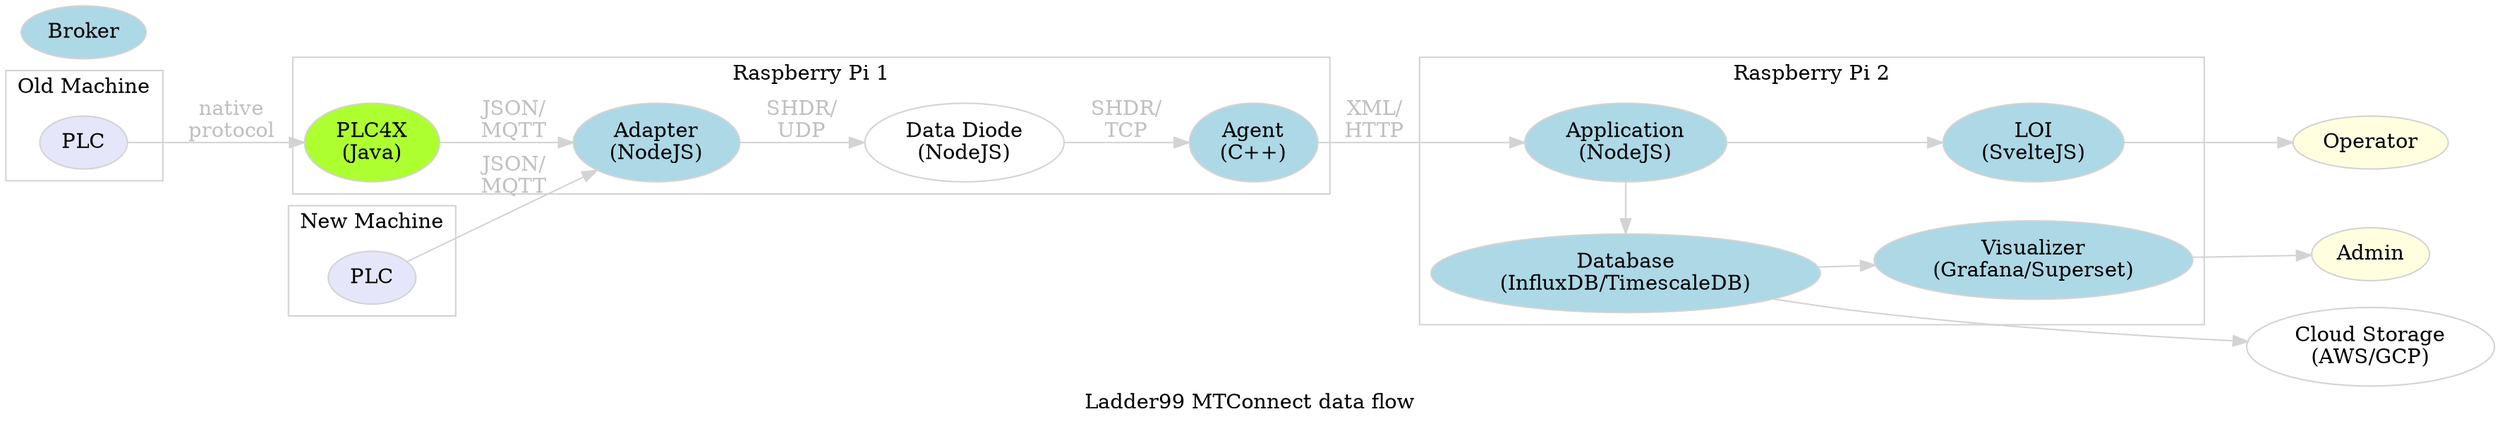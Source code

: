 digraph "ladder99-adapter" {

  // styles
  graph [ label="Ladder99 MTConnect data flow"; color=lightgray ];
  node [ color=lightgray; fillcolor=lightblue; style=filled ];
  edge [ color=lightgray, fontcolor=gray ];
  rankdir=LR; // left-to-right

  // nodes
  PLC1 [ fillcolor=lavender; label="PLC" ];
  PLC2 [ fillcolor=lavender; label="PLC" ];

  PLC4X [ fillcolor=greenyellow; label="PLC4X\n(Java)" ];
  Broker;
  Adapter [ label="Adapter\n(NodeJS)" ];
  Receiver [ fillcolor=white; label="Data Diode\n(NodeJS)" ];
  Agent [ label="Agent\n(C++)" ];

  Application [ label="Application\n(NodeJS)" ];
  LOI [ label="LOI\n(SvelteJS)" ];
  Database [ label="Database\n(InfluxDB/TimescaleDB)" ];
  Visualizer [ label="Visualizer\n(Grafana/Superset)" ];
  Cloud [ fillcolor=white; label="Cloud Storage\n(AWS/GCP)" ];
  Operator [ fillcolor=lightyellow ];
  Admin [ fillcolor=lightyellow ];

  // edges
  PLC2 -> Adapter [ label="JSON/\nMQTT" ];
  PLC1 -> PLC4X [ label="native\nprotocol" ];
  PLC4X -> Adapter [ label="JSON/\nMQTT" ];
  Adapter -> Receiver [ label="SHDR/\nUDP" ];
  Receiver -> Agent [ label="SHDR/\nTCP" ];
  Agent -> Application [ label="XML/\nHTTP" ];
  Application -> Database;
  Database -> Visualizer;
  Database -> Cloud;
  Application -> LOI;
  LOI -> Operator;
  Visualizer -> Admin;

  // subgraphs
  subgraph cluster1a {
    graph [ label="New Machine" ];
    PLC2;
  }
  subgraph cluster1b {
    graph [ label="Old Machine" ];
    PLC1;
  }
  subgraph cluster2 {
    graph [ label="Raspberry Pi 1" ];
    PLC4X;
    Adapter;
    Receiver;
    Agent;
  }
  subgraph cluster4 {
    graph [ label="Raspberry Pi 2" ];
    Application;
    Database;
    Visualizer;
    LOI;
    { rank=same; Application Database };
  }

  { rank=same; Operator Admin Cloud };
}
